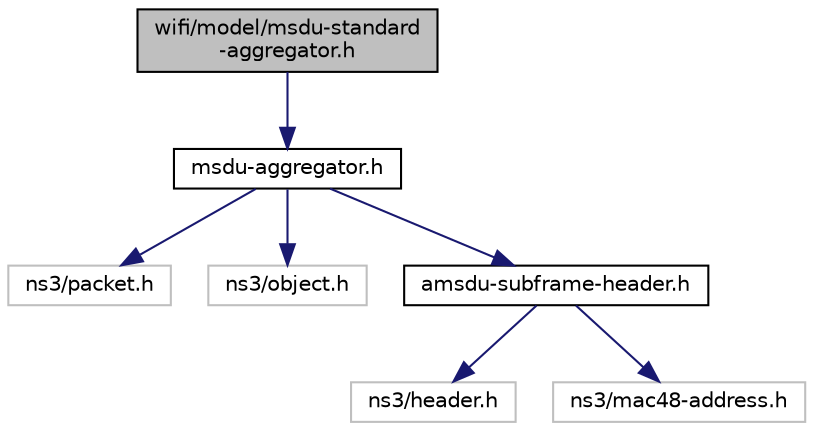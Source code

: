 digraph "wifi/model/msdu-standard-aggregator.h"
{
  edge [fontname="Helvetica",fontsize="10",labelfontname="Helvetica",labelfontsize="10"];
  node [fontname="Helvetica",fontsize="10",shape=record];
  Node1 [label="wifi/model/msdu-standard\l-aggregator.h",height=0.2,width=0.4,color="black", fillcolor="grey75", style="filled", fontcolor="black"];
  Node1 -> Node2 [color="midnightblue",fontsize="10",style="solid"];
  Node2 [label="msdu-aggregator.h",height=0.2,width=0.4,color="black", fillcolor="white", style="filled",URL="$d6/d8c/msdu-aggregator_8h.html"];
  Node2 -> Node3 [color="midnightblue",fontsize="10",style="solid"];
  Node3 [label="ns3/packet.h",height=0.2,width=0.4,color="grey75", fillcolor="white", style="filled"];
  Node2 -> Node4 [color="midnightblue",fontsize="10",style="solid"];
  Node4 [label="ns3/object.h",height=0.2,width=0.4,color="grey75", fillcolor="white", style="filled"];
  Node2 -> Node5 [color="midnightblue",fontsize="10",style="solid"];
  Node5 [label="amsdu-subframe-header.h",height=0.2,width=0.4,color="black", fillcolor="white", style="filled",URL="$d8/d04/amsdu-subframe-header_8h.html"];
  Node5 -> Node6 [color="midnightblue",fontsize="10",style="solid"];
  Node6 [label="ns3/header.h",height=0.2,width=0.4,color="grey75", fillcolor="white", style="filled"];
  Node5 -> Node7 [color="midnightblue",fontsize="10",style="solid"];
  Node7 [label="ns3/mac48-address.h",height=0.2,width=0.4,color="grey75", fillcolor="white", style="filled"];
}
